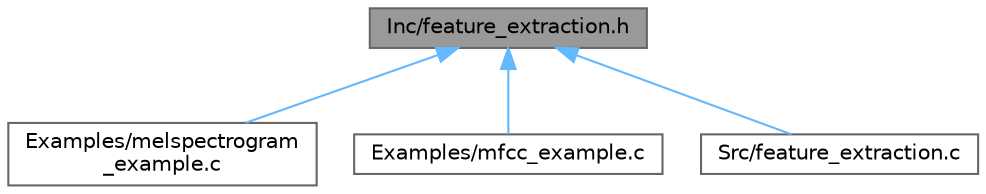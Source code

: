 digraph "Inc/feature_extraction.h"
{
 // LATEX_PDF_SIZE
  bgcolor="transparent";
  edge [fontname=Helvetica,fontsize=10,labelfontname=Helvetica,labelfontsize=10];
  node [fontname=Helvetica,fontsize=10,shape=box,height=0.2,width=0.4];
  Node1 [id="Node000001",label="Inc/feature_extraction.h",height=0.2,width=0.4,color="gray40", fillcolor="grey60", style="filled", fontcolor="black",tooltip="Header for feature_extraction.c module."];
  Node1 -> Node2 [id="edge1_Node000001_Node000002",dir="back",color="steelblue1",style="solid",tooltip=" "];
  Node2 [id="Node000002",label="Examples/melspectrogram\l_example.c",height=0.2,width=0.4,color="grey40", fillcolor="white", style="filled",URL="$melspectrogram__example_8c.html",tooltip="Melspectrogram computation example."];
  Node1 -> Node3 [id="edge2_Node000001_Node000003",dir="back",color="steelblue1",style="solid",tooltip=" "];
  Node3 [id="Node000003",label="Examples/mfcc_example.c",height=0.2,width=0.4,color="grey40", fillcolor="white", style="filled",URL="$mfcc__example_8c.html",tooltip="MFCC computation example."];
  Node1 -> Node4 [id="edge3_Node000001_Node000004",dir="back",color="steelblue1",style="solid",tooltip=" "];
  Node4 [id="Node000004",label="Src/feature_extraction.c",height=0.2,width=0.4,color="grey40", fillcolor="white", style="filled",URL="$feature__extraction_8c.html",tooltip="Spectral feature extraction functions."];
}
